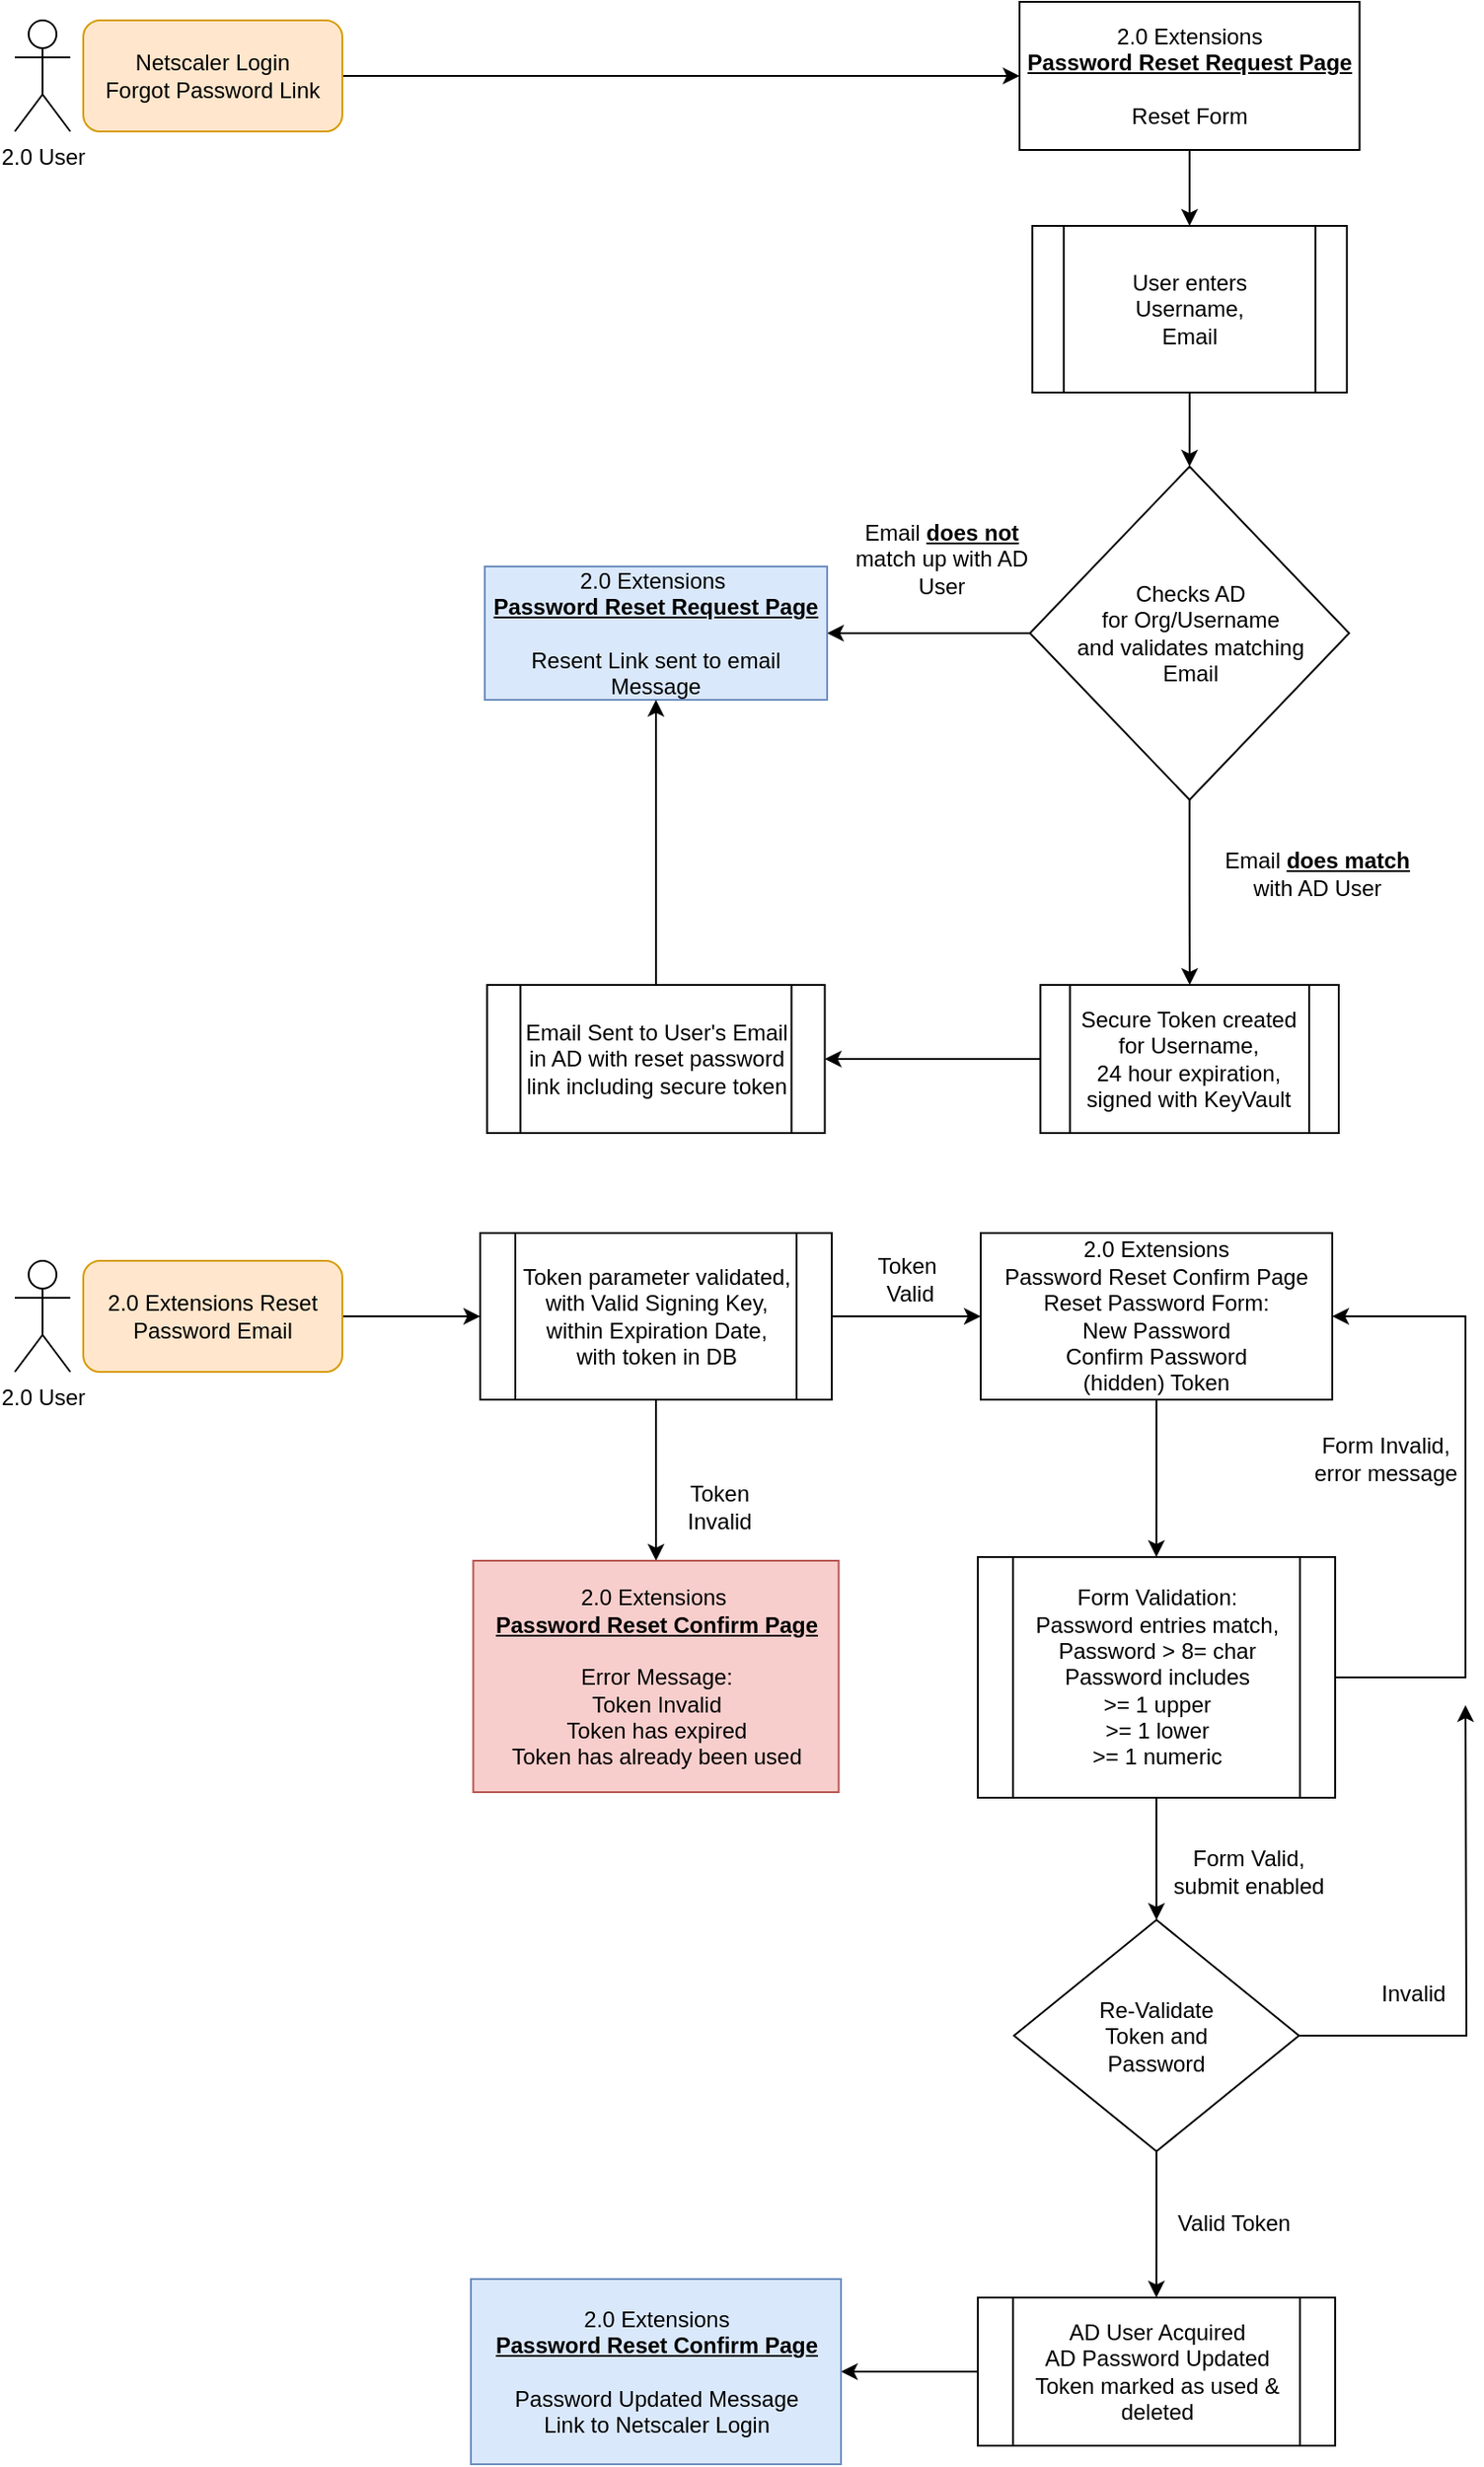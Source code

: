 <mxfile version="13.1.8" type="github">
  <diagram id="d-ELLbdBU_Qf9tfamwvt" name="Password Reset Workflow">
    <mxGraphModel dx="1422" dy="762" grid="0" gridSize="10" guides="1" tooltips="1" connect="1" arrows="1" fold="1" page="1" pageScale="1" pageWidth="850" pageHeight="1100" math="0" shadow="0">
      <root>
        <mxCell id="0" />
        <mxCell id="1" parent="0" />
        <mxCell id="xTq1jOs8BwpGX4ZQImrz-3" value="" style="edgeStyle=orthogonalEdgeStyle;rounded=0;orthogonalLoop=1;jettySize=auto;html=1;entryX=0;entryY=0.5;entryDx=0;entryDy=0;" parent="1" source="xTq1jOs8BwpGX4ZQImrz-1" target="xTq1jOs8BwpGX4ZQImrz-4" edge="1">
          <mxGeometry relative="1" as="geometry">
            <mxPoint x="300" y="110" as="targetPoint" />
          </mxGeometry>
        </mxCell>
        <mxCell id="xTq1jOs8BwpGX4ZQImrz-1" value="Netscaler Login&lt;br&gt;Forgot Password Link" style="rounded=1;whiteSpace=wrap;html=1;fillColor=#ffe6cc;strokeColor=#d79b00;" parent="1" vertex="1">
          <mxGeometry x="53" y="80" width="140" height="60" as="geometry" />
        </mxCell>
        <mxCell id="xTq1jOs8BwpGX4ZQImrz-6" value="" style="edgeStyle=orthogonalEdgeStyle;rounded=0;orthogonalLoop=1;jettySize=auto;html=1;" parent="1" source="xTq1jOs8BwpGX4ZQImrz-4" target="xTq1jOs8BwpGX4ZQImrz-5" edge="1">
          <mxGeometry relative="1" as="geometry" />
        </mxCell>
        <mxCell id="xTq1jOs8BwpGX4ZQImrz-4" value="2.0 Extensions &lt;br&gt;&lt;b&gt;&lt;u&gt;Password Reset Request Page&lt;br&gt;&lt;/u&gt;&lt;/b&gt;&lt;br&gt;Reset Form" style="rounded=0;whiteSpace=wrap;html=1;" parent="1" vertex="1">
          <mxGeometry x="559" y="70" width="183.75" height="80" as="geometry" />
        </mxCell>
        <mxCell id="xTq1jOs8BwpGX4ZQImrz-8" value="" style="edgeStyle=orthogonalEdgeStyle;rounded=0;orthogonalLoop=1;jettySize=auto;html=1;" parent="1" source="xTq1jOs8BwpGX4ZQImrz-5" target="xTq1jOs8BwpGX4ZQImrz-7" edge="1">
          <mxGeometry relative="1" as="geometry" />
        </mxCell>
        <mxCell id="xTq1jOs8BwpGX4ZQImrz-5" value="User enters &lt;br&gt;Username, &lt;br&gt;Email" style="shape=process;whiteSpace=wrap;html=1;backgroundOutline=1;" parent="1" vertex="1">
          <mxGeometry x="565.875" y="191" width="170" height="90" as="geometry" />
        </mxCell>
        <mxCell id="xTq1jOs8BwpGX4ZQImrz-15" value="" style="edgeStyle=orthogonalEdgeStyle;rounded=0;orthogonalLoop=1;jettySize=auto;html=1;" parent="1" source="xTq1jOs8BwpGX4ZQImrz-7" target="xTq1jOs8BwpGX4ZQImrz-13" edge="1">
          <mxGeometry relative="1" as="geometry">
            <mxPoint x="652.5" y="581" as="targetPoint" />
          </mxGeometry>
        </mxCell>
        <mxCell id="xTq1jOs8BwpGX4ZQImrz-17" value="" style="edgeStyle=orthogonalEdgeStyle;rounded=0;orthogonalLoop=1;jettySize=auto;html=1;" parent="1" source="xTq1jOs8BwpGX4ZQImrz-7" target="xTq1jOs8BwpGX4ZQImrz-11" edge="1">
          <mxGeometry relative="1" as="geometry">
            <mxPoint x="486.25" y="411" as="targetPoint" />
          </mxGeometry>
        </mxCell>
        <mxCell id="xTq1jOs8BwpGX4ZQImrz-7" value="Checks AD &lt;br&gt;for Org/Username &lt;br&gt;and validates matching&lt;br&gt;Email" style="rhombus;whiteSpace=wrap;html=1;" parent="1" vertex="1">
          <mxGeometry x="564.625" y="321" width="172.5" height="180" as="geometry" />
        </mxCell>
        <mxCell id="xTq1jOs8BwpGX4ZQImrz-9" value="2.0 User" style="shape=umlActor;verticalLabelPosition=bottom;labelBackgroundColor=#ffffff;verticalAlign=top;html=1;outlineConnect=0;" parent="1" vertex="1">
          <mxGeometry x="16" y="80" width="30" height="60" as="geometry" />
        </mxCell>
        <mxCell id="xTq1jOs8BwpGX4ZQImrz-11" value="2.0 Extensions&amp;nbsp;&lt;br&gt;&lt;b&gt;&lt;u&gt;Password Reset Request Page&lt;br&gt;&lt;/u&gt;&lt;/b&gt;&lt;br&gt;Resent Link sent to email Message" style="rounded=0;whiteSpace=wrap;html=1;fillColor=#dae8fc;strokeColor=#6c8ebf;" parent="1" vertex="1">
          <mxGeometry x="270" y="375" width="185" height="72" as="geometry" />
        </mxCell>
        <mxCell id="xTq1jOs8BwpGX4ZQImrz-25" value="" style="edgeStyle=orthogonalEdgeStyle;rounded=0;orthogonalLoop=1;jettySize=auto;html=1;entryX=1;entryY=0.5;entryDx=0;entryDy=0;" parent="1" source="xTq1jOs8BwpGX4ZQImrz-13" target="xTq1jOs8BwpGX4ZQImrz-23" edge="1">
          <mxGeometry relative="1" as="geometry">
            <mxPoint x="491.88" y="641" as="targetPoint" />
          </mxGeometry>
        </mxCell>
        <mxCell id="xTq1jOs8BwpGX4ZQImrz-13" value="Secure Token created for Username,&lt;br&gt;24 hour expiration,&lt;br&gt;signed with KeyVault" style="shape=process;whiteSpace=wrap;html=1;backgroundOutline=1;" parent="1" vertex="1">
          <mxGeometry x="570.25" y="601" width="161.25" height="80" as="geometry" />
        </mxCell>
        <mxCell id="xTq1jOs8BwpGX4ZQImrz-18" value="Email&amp;nbsp;&lt;b&gt;&lt;u&gt;does match &lt;/u&gt;&lt;/b&gt;with AD User" style="text;html=1;strokeColor=none;fillColor=none;align=center;verticalAlign=middle;whiteSpace=wrap;rounded=0;" parent="1" vertex="1">
          <mxGeometry x="660.005" y="531" width="120" height="20" as="geometry" />
        </mxCell>
        <mxCell id="xTq1jOs8BwpGX4ZQImrz-19" value="Email&amp;nbsp;&lt;b&gt;&lt;u&gt;does not&lt;/u&gt;&lt;/b&gt; match up with AD User" style="text;html=1;strokeColor=none;fillColor=none;align=center;verticalAlign=middle;whiteSpace=wrap;rounded=0;" parent="1" vertex="1">
          <mxGeometry x="461.88" y="361" width="110" height="20" as="geometry" />
        </mxCell>
        <mxCell id="AxbIXuEYecjZlMj8pC54-8" value="" style="edgeStyle=orthogonalEdgeStyle;rounded=0;orthogonalLoop=1;jettySize=auto;html=1;" parent="1" source="xTq1jOs8BwpGX4ZQImrz-22" target="AxbIXuEYecjZlMj8pC54-2" edge="1">
          <mxGeometry relative="1" as="geometry" />
        </mxCell>
        <mxCell id="xTq1jOs8BwpGX4ZQImrz-22" value="2.0 Extensions Reset Password Email" style="rounded=1;whiteSpace=wrap;html=1;fillColor=#ffe6cc;strokeColor=#d79b00;" parent="1" vertex="1">
          <mxGeometry x="53" y="750" width="140" height="60" as="geometry" />
        </mxCell>
        <mxCell id="xTq1jOs8BwpGX4ZQImrz-27" value="" style="edgeStyle=orthogonalEdgeStyle;rounded=0;orthogonalLoop=1;jettySize=auto;html=1;entryX=0.5;entryY=1;entryDx=0;entryDy=0;" parent="1" source="xTq1jOs8BwpGX4ZQImrz-23" target="xTq1jOs8BwpGX4ZQImrz-11" edge="1">
          <mxGeometry relative="1" as="geometry">
            <mxPoint x="367.5" y="521" as="targetPoint" />
          </mxGeometry>
        </mxCell>
        <mxCell id="xTq1jOs8BwpGX4ZQImrz-23" value="Email Sent to User&#39;s Email in AD with reset password link including secure token" style="shape=process;whiteSpace=wrap;html=1;backgroundOutline=1;" parent="1" vertex="1">
          <mxGeometry x="271.25" y="601" width="182.5" height="80" as="geometry" />
        </mxCell>
        <mxCell id="AxbIXuEYecjZlMj8pC54-1" value="2.0 User" style="shape=umlActor;verticalLabelPosition=bottom;labelBackgroundColor=#ffffff;verticalAlign=top;html=1;outlineConnect=0;" parent="1" vertex="1">
          <mxGeometry x="16" y="750" width="30" height="60" as="geometry" />
        </mxCell>
        <mxCell id="AxbIXuEYecjZlMj8pC54-5" value="" style="edgeStyle=orthogonalEdgeStyle;rounded=0;orthogonalLoop=1;jettySize=auto;html=1;" parent="1" source="AxbIXuEYecjZlMj8pC54-2" target="AxbIXuEYecjZlMj8pC54-4" edge="1">
          <mxGeometry relative="1" as="geometry" />
        </mxCell>
        <mxCell id="AxbIXuEYecjZlMj8pC54-10" value="" style="edgeStyle=orthogonalEdgeStyle;rounded=0;orthogonalLoop=1;jettySize=auto;html=1;entryX=0;entryY=0.5;entryDx=0;entryDy=0;" parent="1" source="AxbIXuEYecjZlMj8pC54-2" target="AxbIXuEYecjZlMj8pC54-3" edge="1">
          <mxGeometry relative="1" as="geometry">
            <mxPoint x="550" y="780" as="targetPoint" />
          </mxGeometry>
        </mxCell>
        <mxCell id="AxbIXuEYecjZlMj8pC54-2" value="Token parameter validated,&lt;br&gt;with Valid Signing Key,&lt;br&gt;within Expiration Date,&lt;br&gt;with token in DB" style="shape=process;whiteSpace=wrap;html=1;backgroundOutline=1;" parent="1" vertex="1">
          <mxGeometry x="267.5" y="735" width="190" height="90" as="geometry" />
        </mxCell>
        <mxCell id="AxbIXuEYecjZlMj8pC54-17" value="" style="edgeStyle=orthogonalEdgeStyle;rounded=0;orthogonalLoop=1;jettySize=auto;html=1;" parent="1" source="AxbIXuEYecjZlMj8pC54-3" target="AxbIXuEYecjZlMj8pC54-13" edge="1">
          <mxGeometry relative="1" as="geometry">
            <mxPoint x="633.13" y="905" as="targetPoint" />
          </mxGeometry>
        </mxCell>
        <mxCell id="AxbIXuEYecjZlMj8pC54-3" value="2.0 Extensions&lt;br&gt;Password Reset Confirm Page&lt;br&gt;Reset Password Form:&lt;br&gt;New Password&lt;br&gt;Confirm Password&lt;br&gt;(hidden) Token" style="rounded=0;whiteSpace=wrap;html=1;" parent="1" vertex="1">
          <mxGeometry x="538.0" y="735" width="190" height="90" as="geometry" />
        </mxCell>
        <mxCell id="AxbIXuEYecjZlMj8pC54-4" value="2.0 Extensions&amp;nbsp;&lt;br&gt;&lt;b&gt;&lt;u&gt;Password Reset Confirm Page&lt;br&gt;&lt;/u&gt;&lt;/b&gt;&lt;br&gt;Error Message:&lt;br&gt;Token Invalid&lt;br&gt;Token has expired&lt;br&gt;Token has already been used" style="rounded=0;whiteSpace=wrap;html=1;fillColor=#f8cecc;strokeColor=#b85450;" parent="1" vertex="1">
          <mxGeometry x="263.75" y="912" width="197.5" height="125" as="geometry" />
        </mxCell>
        <mxCell id="AxbIXuEYecjZlMj8pC54-6" value="Token Invalid" style="text;html=1;strokeColor=none;fillColor=none;align=center;verticalAlign=middle;whiteSpace=wrap;rounded=0;" parent="1" vertex="1">
          <mxGeometry x="377" y="873" width="40" height="20" as="geometry" />
        </mxCell>
        <mxCell id="AxbIXuEYecjZlMj8pC54-11" value="Token&amp;nbsp;&lt;br&gt;Valid" style="text;html=1;strokeColor=none;fillColor=none;align=center;verticalAlign=middle;whiteSpace=wrap;rounded=0;" parent="1" vertex="1">
          <mxGeometry x="480" y="750" width="40" height="20" as="geometry" />
        </mxCell>
        <mxCell id="AxbIXuEYecjZlMj8pC54-23" value="" style="edgeStyle=orthogonalEdgeStyle;rounded=0;orthogonalLoop=1;jettySize=auto;html=1;" parent="1" source="AxbIXuEYecjZlMj8pC54-34" edge="1">
          <mxGeometry relative="1" as="geometry">
            <mxPoint x="729.69" y="1175" as="sourcePoint" />
            <mxPoint x="800" y="990" as="targetPoint" />
          </mxGeometry>
        </mxCell>
        <mxCell id="AxbIXuEYecjZlMj8pC54-27" value="" style="edgeStyle=orthogonalEdgeStyle;rounded=0;orthogonalLoop=1;jettySize=auto;html=1;" parent="1" source="AxbIXuEYecjZlMj8pC54-34" target="AxbIXuEYecjZlMj8pC54-26" edge="1">
          <mxGeometry relative="1" as="geometry">
            <mxPoint x="633.13" y="1230" as="sourcePoint" />
          </mxGeometry>
        </mxCell>
        <mxCell id="AxbIXuEYecjZlMj8pC54-32" value="" style="edgeStyle=orthogonalEdgeStyle;rounded=0;orthogonalLoop=1;jettySize=auto;html=1;" parent="1" source="AxbIXuEYecjZlMj8pC54-26" target="AxbIXuEYecjZlMj8pC54-29" edge="1">
          <mxGeometry relative="1" as="geometry" />
        </mxCell>
        <mxCell id="AxbIXuEYecjZlMj8pC54-26" value="AD User Acquired&lt;br&gt;AD Password Updated&lt;br&gt;Token marked as used &amp;amp; deleted" style="shape=process;whiteSpace=wrap;html=1;backgroundOutline=1;" parent="1" vertex="1">
          <mxGeometry x="536.44" y="1310" width="193.12" height="80" as="geometry" />
        </mxCell>
        <mxCell id="AxbIXuEYecjZlMj8pC54-14" value="" style="edgeStyle=orthogonalEdgeStyle;rounded=0;orthogonalLoop=1;jettySize=auto;html=1;" parent="1" source="AxbIXuEYecjZlMj8pC54-13" target="AxbIXuEYecjZlMj8pC54-34" edge="1">
          <mxGeometry relative="1" as="geometry">
            <mxPoint x="633.13" y="1120" as="targetPoint" />
          </mxGeometry>
        </mxCell>
        <mxCell id="AxbIXuEYecjZlMj8pC54-19" value="" style="edgeStyle=orthogonalEdgeStyle;rounded=0;orthogonalLoop=1;jettySize=auto;html=1;" parent="1" source="AxbIXuEYecjZlMj8pC54-13" target="AxbIXuEYecjZlMj8pC54-3" edge="1">
          <mxGeometry relative="1" as="geometry">
            <mxPoint x="820" y="770" as="targetPoint" />
            <Array as="points">
              <mxPoint x="800" y="975" />
              <mxPoint x="800" y="780" />
            </Array>
          </mxGeometry>
        </mxCell>
        <mxCell id="AxbIXuEYecjZlMj8pC54-13" value="Form Validation:&lt;br&gt;Password entries match,&lt;br&gt;Password &amp;gt; 8= char&lt;br&gt;Password includes &lt;br&gt;&amp;gt;= 1 upper &lt;br&gt;&amp;gt;= 1 lower &lt;br&gt;&amp;gt;= 1 numeric" style="shape=process;whiteSpace=wrap;html=1;backgroundOutline=1;" parent="1" vertex="1">
          <mxGeometry x="536.44" y="910" width="193.12" height="130" as="geometry" />
        </mxCell>
        <mxCell id="AxbIXuEYecjZlMj8pC54-15" value="Form Valid,&lt;br&gt;submit enabled" style="text;html=1;strokeColor=none;fillColor=none;align=center;verticalAlign=middle;whiteSpace=wrap;rounded=0;" parent="1" vertex="1">
          <mxGeometry x="638.13" y="1070" width="90" height="20" as="geometry" />
        </mxCell>
        <mxCell id="AxbIXuEYecjZlMj8pC54-21" value="Form Invalid,&lt;br&gt;error message" style="text;html=1;strokeColor=none;fillColor=none;align=center;verticalAlign=middle;whiteSpace=wrap;rounded=0;" parent="1" vertex="1">
          <mxGeometry x="712" y="847" width="90" height="20" as="geometry" />
        </mxCell>
        <mxCell id="AxbIXuEYecjZlMj8pC54-24" value="Invalid" style="text;html=1;strokeColor=none;fillColor=none;align=center;verticalAlign=middle;whiteSpace=wrap;rounded=0;" parent="1" vertex="1">
          <mxGeometry x="752" y="1136" width="40" height="20" as="geometry" />
        </mxCell>
        <mxCell id="AxbIXuEYecjZlMj8pC54-28" value="Valid Token" style="text;html=1;strokeColor=none;fillColor=none;align=center;verticalAlign=middle;whiteSpace=wrap;rounded=0;" parent="1" vertex="1">
          <mxGeometry x="640" y="1260" width="70" height="20" as="geometry" />
        </mxCell>
        <mxCell id="AxbIXuEYecjZlMj8pC54-29" value="2.0 Extensions&lt;br&gt;&lt;b&gt;&lt;u&gt;Password Reset Confirm Page&lt;br&gt;&lt;/u&gt;&lt;/b&gt;&lt;br&gt;Password Updated Message&lt;br&gt;Link to Netscaler Login" style="rounded=0;whiteSpace=wrap;html=1;fillColor=#dae8fc;strokeColor=#6c8ebf;" parent="1" vertex="1">
          <mxGeometry x="262.5" y="1300" width="200" height="100" as="geometry" />
        </mxCell>
        <mxCell id="AxbIXuEYecjZlMj8pC54-34" value="&lt;span&gt;Re-Validate&lt;br&gt;&lt;/span&gt;Token and &lt;br&gt;Password" style="rhombus;whiteSpace=wrap;html=1;" parent="1" vertex="1">
          <mxGeometry x="556" y="1106" width="154" height="125" as="geometry" />
        </mxCell>
      </root>
    </mxGraphModel>
  </diagram>
</mxfile>
